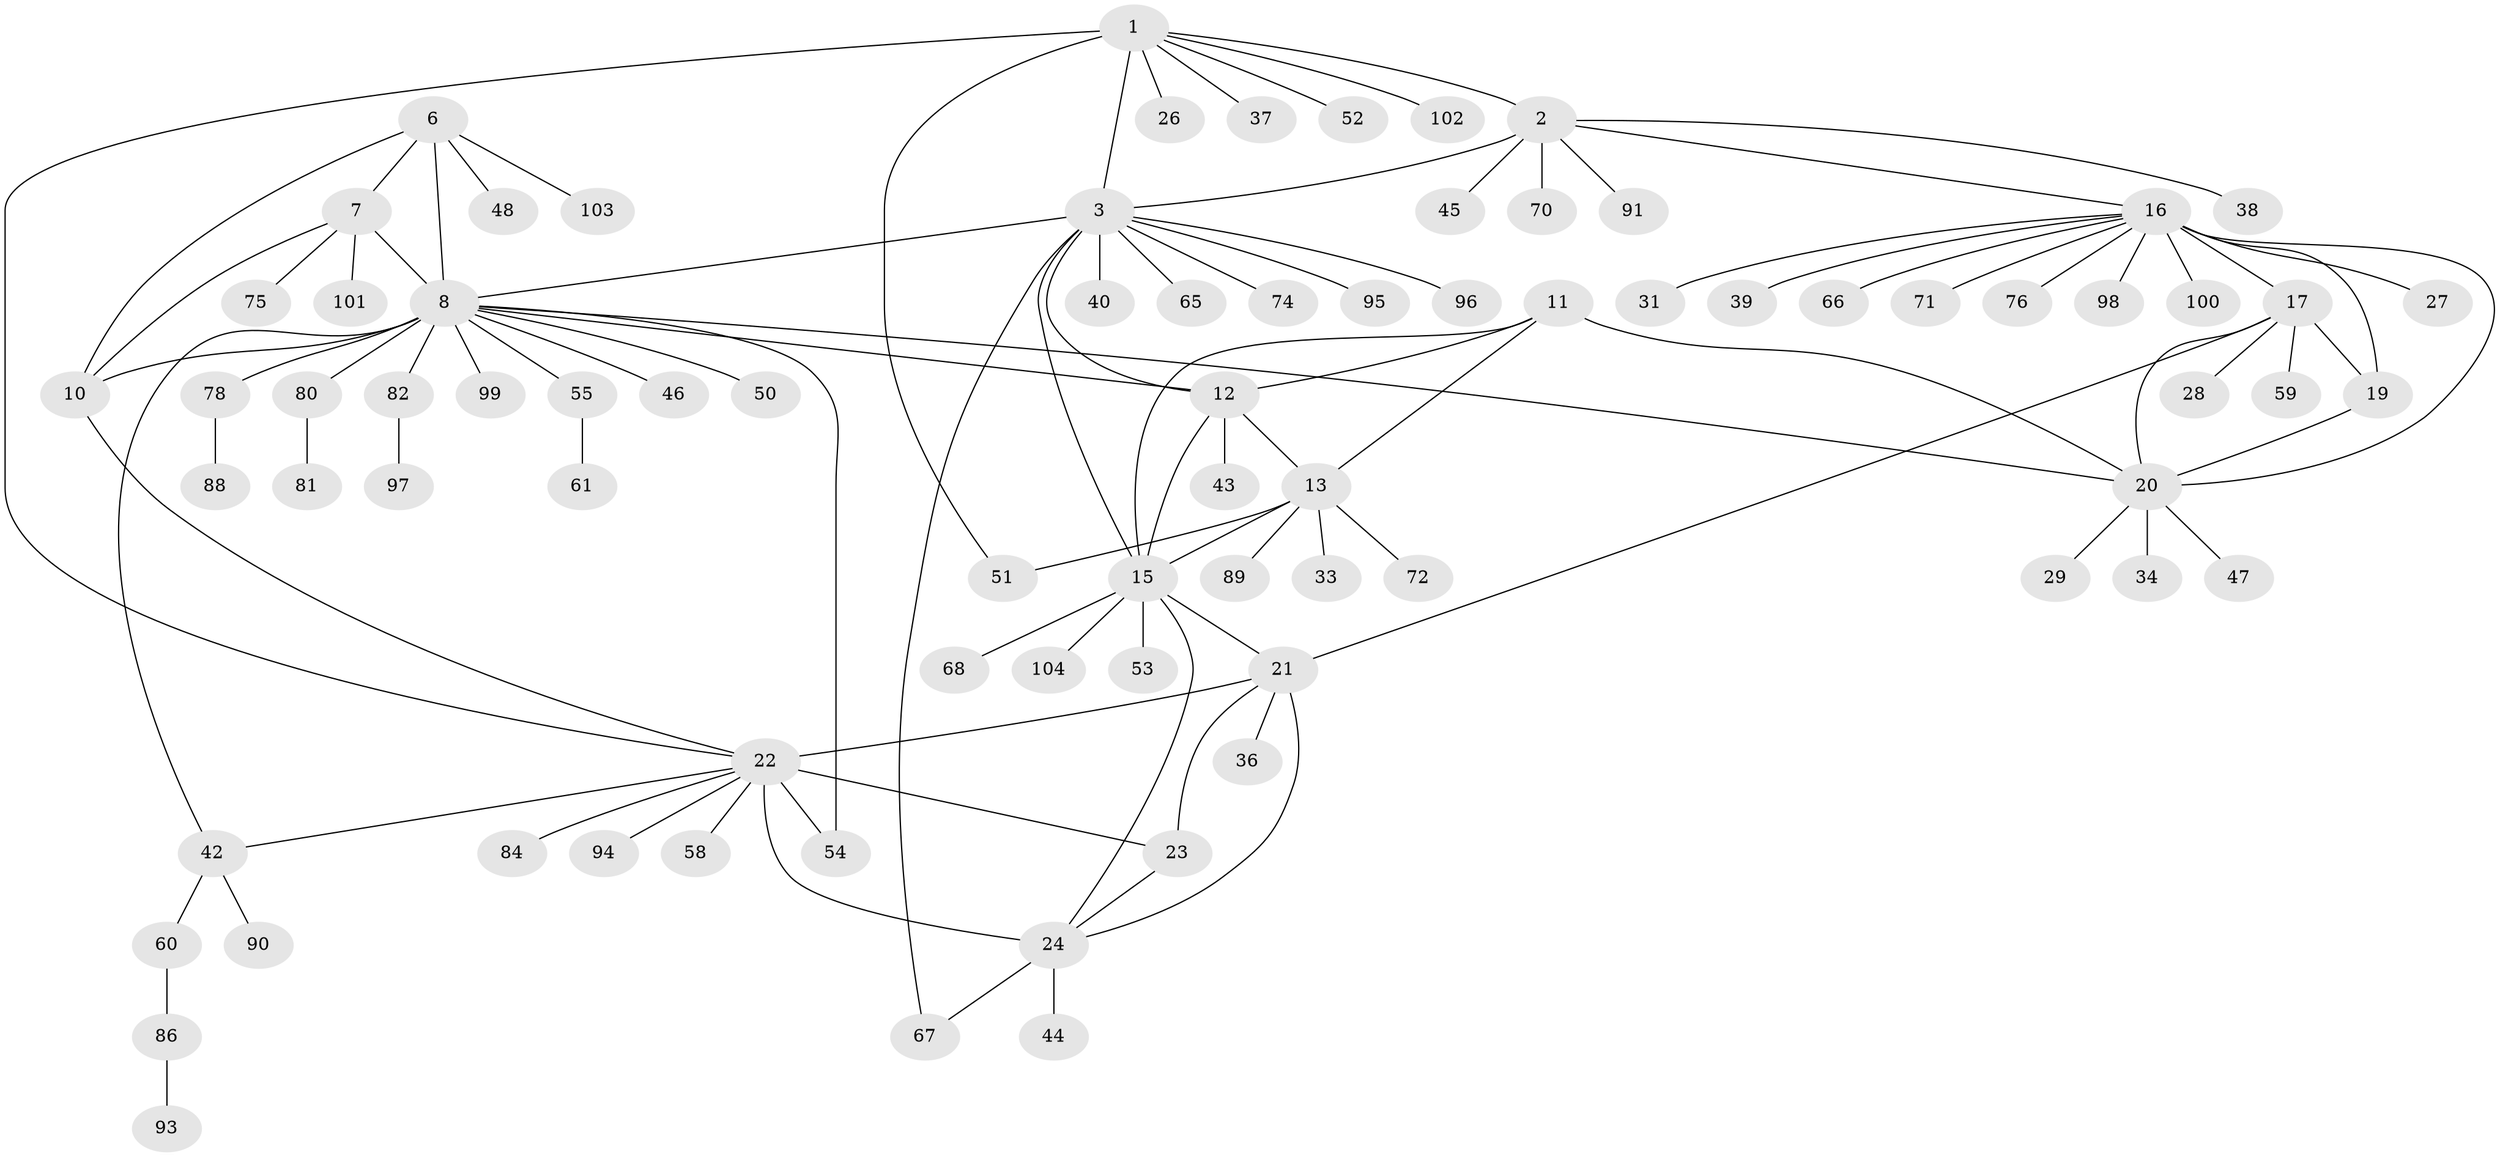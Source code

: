 // original degree distribution, {8: 0.038461538461538464, 9: 0.019230769230769232, 7: 0.04807692307692308, 6: 0.0673076923076923, 10: 0.028846153846153848, 12: 0.009615384615384616, 11: 0.009615384615384616, 4: 0.009615384615384616, 5: 0.009615384615384616, 1: 0.5865384615384616, 2: 0.1346153846153846, 3: 0.038461538461538464}
// Generated by graph-tools (version 1.1) at 2025/11/02/27/25 16:11:29]
// undirected, 80 vertices, 104 edges
graph export_dot {
graph [start="1"]
  node [color=gray90,style=filled];
  1 [super="+4"];
  2 [super="+69"];
  3 [super="+5"];
  6 [super="+30"];
  7 [super="+62"];
  8 [super="+9"];
  10 [super="+57"];
  11 [super="+79"];
  12 [super="+41"];
  13 [super="+14"];
  15 [super="+63"];
  16 [super="+18"];
  17 [super="+49"];
  19;
  20 [super="+92"];
  21 [super="+32"];
  22 [super="+25"];
  23 [super="+73"];
  24 [super="+35"];
  26;
  27;
  28;
  29;
  31;
  33 [super="+64"];
  34;
  36;
  37;
  38;
  39;
  40;
  42 [super="+56"];
  43;
  44;
  45;
  46;
  47;
  48;
  50;
  51 [super="+87"];
  52;
  53;
  54;
  55 [super="+85"];
  58 [super="+83"];
  59;
  60 [super="+77"];
  61;
  65;
  66;
  67;
  68;
  70;
  71;
  72;
  74;
  75;
  76;
  78;
  80;
  81;
  82;
  84;
  86;
  88;
  89;
  90;
  91;
  93;
  94;
  95;
  96;
  97;
  98;
  99;
  100;
  101;
  102;
  103;
  104;
  1 -- 2 [weight=2];
  1 -- 3 [weight=4];
  1 -- 26;
  1 -- 37;
  1 -- 52;
  1 -- 102;
  1 -- 22;
  1 -- 51;
  2 -- 3 [weight=2];
  2 -- 16;
  2 -- 38;
  2 -- 45;
  2 -- 70;
  2 -- 91;
  3 -- 74;
  3 -- 95;
  3 -- 96;
  3 -- 65;
  3 -- 67;
  3 -- 8;
  3 -- 40;
  3 -- 15;
  3 -- 12;
  6 -- 7;
  6 -- 8 [weight=2];
  6 -- 10;
  6 -- 48;
  6 -- 103;
  7 -- 8 [weight=2];
  7 -- 10;
  7 -- 75;
  7 -- 101;
  8 -- 10 [weight=2];
  8 -- 12;
  8 -- 46;
  8 -- 50;
  8 -- 54;
  8 -- 55;
  8 -- 99;
  8 -- 42;
  8 -- 78;
  8 -- 80;
  8 -- 82;
  8 -- 20;
  10 -- 22;
  11 -- 12;
  11 -- 13 [weight=2];
  11 -- 15;
  11 -- 20;
  12 -- 13 [weight=2];
  12 -- 15;
  12 -- 43;
  13 -- 15 [weight=2];
  13 -- 72;
  13 -- 89;
  13 -- 33;
  13 -- 51;
  15 -- 24;
  15 -- 53;
  15 -- 68;
  15 -- 104;
  15 -- 21;
  16 -- 17 [weight=2];
  16 -- 19 [weight=2];
  16 -- 20 [weight=2];
  16 -- 39;
  16 -- 76;
  16 -- 66;
  16 -- 98;
  16 -- 100;
  16 -- 71;
  16 -- 27;
  16 -- 31;
  17 -- 19;
  17 -- 20;
  17 -- 21;
  17 -- 28;
  17 -- 59;
  19 -- 20;
  20 -- 29;
  20 -- 34;
  20 -- 47;
  21 -- 22 [weight=2];
  21 -- 23;
  21 -- 24;
  21 -- 36;
  22 -- 23 [weight=2];
  22 -- 24 [weight=2];
  22 -- 54;
  22 -- 58;
  22 -- 84;
  22 -- 94;
  22 -- 42;
  23 -- 24;
  24 -- 44;
  24 -- 67;
  42 -- 90;
  42 -- 60;
  55 -- 61;
  60 -- 86;
  78 -- 88;
  80 -- 81;
  82 -- 97;
  86 -- 93;
}
